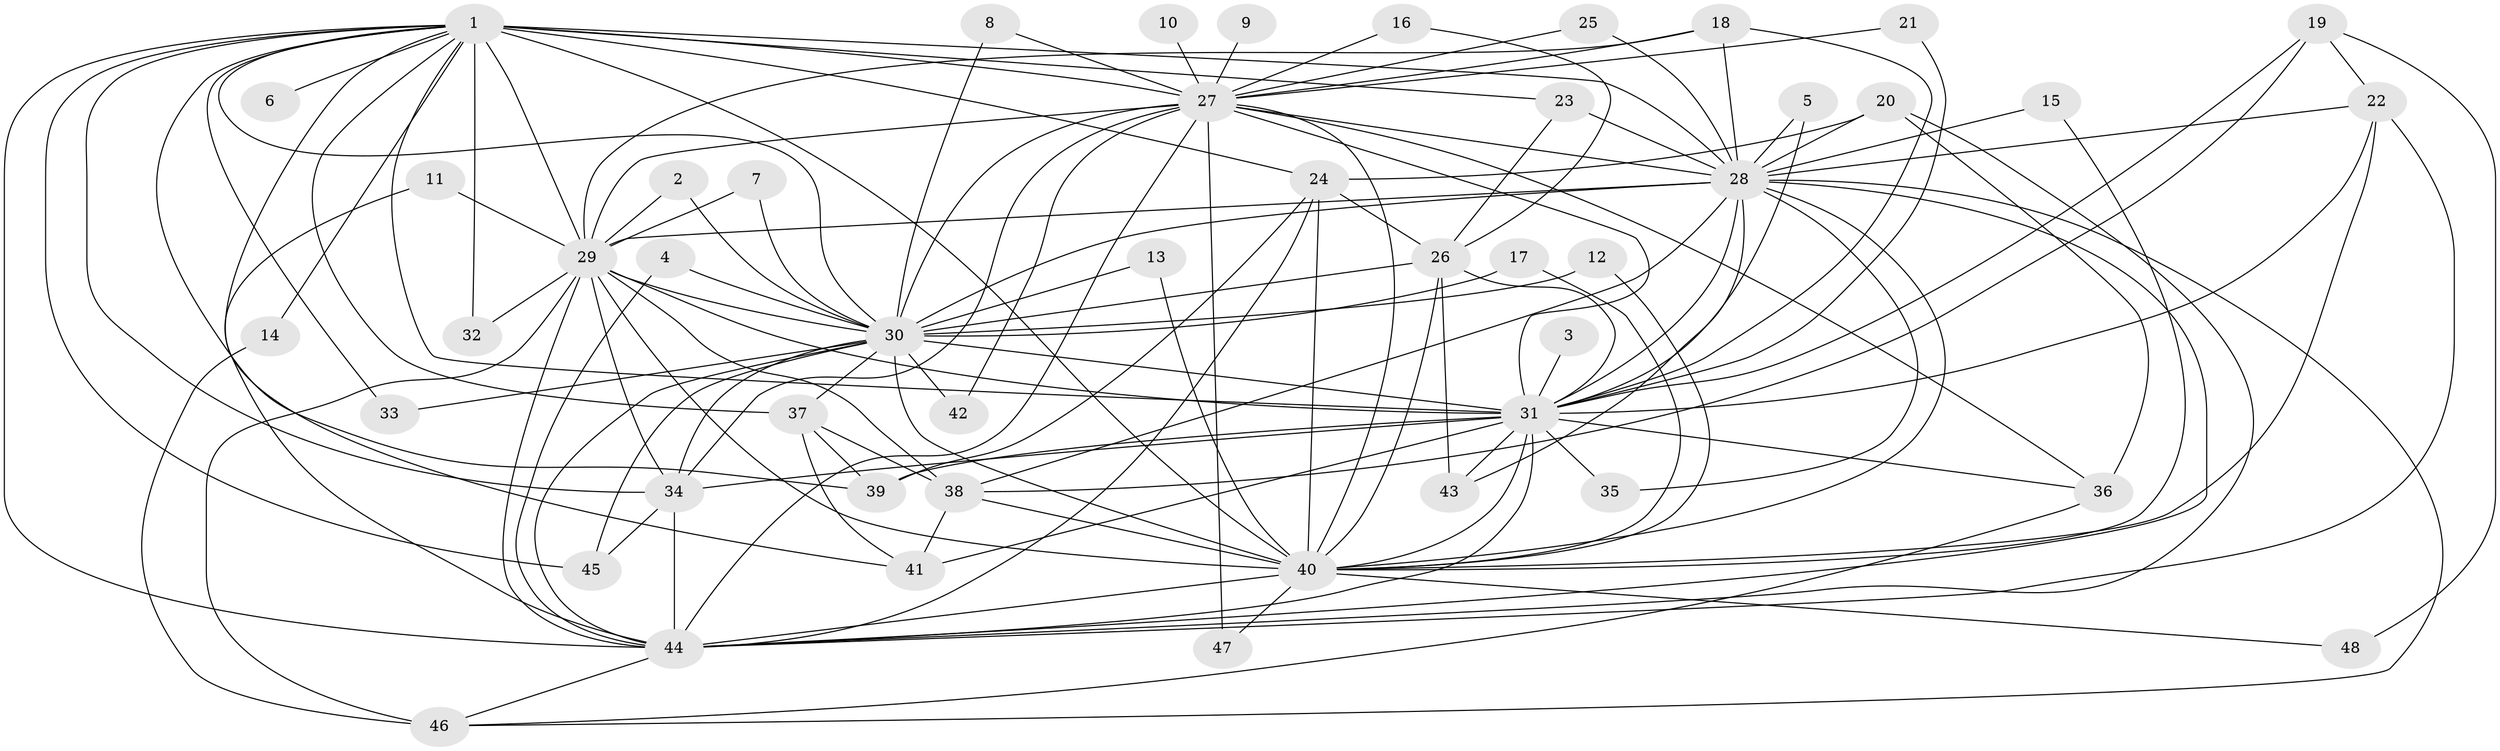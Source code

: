 // original degree distribution, {19: 0.010526315789473684, 17: 0.031578947368421054, 14: 0.010526315789473684, 25: 0.021052631578947368, 24: 0.010526315789473684, 21: 0.010526315789473684, 20: 0.010526315789473684, 3: 0.21052631578947367, 6: 0.031578947368421054, 2: 0.5368421052631579, 7: 0.010526315789473684, 5: 0.042105263157894736, 4: 0.06315789473684211}
// Generated by graph-tools (version 1.1) at 2025/25/03/09/25 03:25:46]
// undirected, 48 vertices, 129 edges
graph export_dot {
graph [start="1"]
  node [color=gray90,style=filled];
  1;
  2;
  3;
  4;
  5;
  6;
  7;
  8;
  9;
  10;
  11;
  12;
  13;
  14;
  15;
  16;
  17;
  18;
  19;
  20;
  21;
  22;
  23;
  24;
  25;
  26;
  27;
  28;
  29;
  30;
  31;
  32;
  33;
  34;
  35;
  36;
  37;
  38;
  39;
  40;
  41;
  42;
  43;
  44;
  45;
  46;
  47;
  48;
  1 -- 6 [weight=2.0];
  1 -- 14 [weight=1.0];
  1 -- 23 [weight=1.0];
  1 -- 24 [weight=1.0];
  1 -- 27 [weight=3.0];
  1 -- 28 [weight=4.0];
  1 -- 29 [weight=3.0];
  1 -- 30 [weight=2.0];
  1 -- 31 [weight=2.0];
  1 -- 32 [weight=1.0];
  1 -- 33 [weight=1.0];
  1 -- 34 [weight=1.0];
  1 -- 37 [weight=1.0];
  1 -- 39 [weight=1.0];
  1 -- 40 [weight=4.0];
  1 -- 41 [weight=2.0];
  1 -- 44 [weight=2.0];
  1 -- 45 [weight=2.0];
  2 -- 29 [weight=1.0];
  2 -- 30 [weight=1.0];
  3 -- 31 [weight=1.0];
  4 -- 30 [weight=1.0];
  4 -- 44 [weight=1.0];
  5 -- 28 [weight=1.0];
  5 -- 31 [weight=1.0];
  7 -- 29 [weight=1.0];
  7 -- 30 [weight=1.0];
  8 -- 27 [weight=1.0];
  8 -- 30 [weight=1.0];
  9 -- 27 [weight=1.0];
  10 -- 27 [weight=1.0];
  11 -- 29 [weight=1.0];
  11 -- 44 [weight=1.0];
  12 -- 30 [weight=1.0];
  12 -- 40 [weight=1.0];
  13 -- 30 [weight=2.0];
  13 -- 40 [weight=1.0];
  14 -- 46 [weight=1.0];
  15 -- 28 [weight=1.0];
  15 -- 40 [weight=1.0];
  16 -- 26 [weight=1.0];
  16 -- 27 [weight=1.0];
  17 -- 30 [weight=1.0];
  17 -- 40 [weight=1.0];
  18 -- 27 [weight=1.0];
  18 -- 28 [weight=1.0];
  18 -- 29 [weight=1.0];
  18 -- 31 [weight=1.0];
  19 -- 22 [weight=1.0];
  19 -- 31 [weight=2.0];
  19 -- 38 [weight=1.0];
  19 -- 48 [weight=1.0];
  20 -- 24 [weight=1.0];
  20 -- 28 [weight=1.0];
  20 -- 36 [weight=1.0];
  20 -- 44 [weight=1.0];
  21 -- 27 [weight=1.0];
  21 -- 31 [weight=1.0];
  22 -- 28 [weight=2.0];
  22 -- 31 [weight=1.0];
  22 -- 40 [weight=1.0];
  22 -- 44 [weight=1.0];
  23 -- 26 [weight=1.0];
  23 -- 28 [weight=1.0];
  24 -- 26 [weight=1.0];
  24 -- 39 [weight=1.0];
  24 -- 40 [weight=1.0];
  24 -- 44 [weight=1.0];
  25 -- 27 [weight=1.0];
  25 -- 28 [weight=1.0];
  26 -- 30 [weight=1.0];
  26 -- 31 [weight=1.0];
  26 -- 40 [weight=1.0];
  26 -- 43 [weight=1.0];
  27 -- 28 [weight=2.0];
  27 -- 29 [weight=2.0];
  27 -- 30 [weight=1.0];
  27 -- 31 [weight=1.0];
  27 -- 34 [weight=1.0];
  27 -- 36 [weight=1.0];
  27 -- 40 [weight=1.0];
  27 -- 42 [weight=1.0];
  27 -- 44 [weight=1.0];
  27 -- 47 [weight=1.0];
  28 -- 29 [weight=2.0];
  28 -- 30 [weight=3.0];
  28 -- 31 [weight=2.0];
  28 -- 35 [weight=1.0];
  28 -- 38 [weight=1.0];
  28 -- 40 [weight=2.0];
  28 -- 43 [weight=1.0];
  28 -- 44 [weight=2.0];
  28 -- 46 [weight=1.0];
  29 -- 30 [weight=1.0];
  29 -- 31 [weight=1.0];
  29 -- 32 [weight=1.0];
  29 -- 34 [weight=1.0];
  29 -- 38 [weight=1.0];
  29 -- 40 [weight=1.0];
  29 -- 44 [weight=1.0];
  29 -- 46 [weight=2.0];
  30 -- 31 [weight=2.0];
  30 -- 33 [weight=1.0];
  30 -- 34 [weight=1.0];
  30 -- 37 [weight=2.0];
  30 -- 40 [weight=1.0];
  30 -- 42 [weight=1.0];
  30 -- 44 [weight=1.0];
  30 -- 45 [weight=1.0];
  31 -- 34 [weight=1.0];
  31 -- 35 [weight=1.0];
  31 -- 36 [weight=1.0];
  31 -- 39 [weight=1.0];
  31 -- 40 [weight=2.0];
  31 -- 41 [weight=1.0];
  31 -- 43 [weight=2.0];
  31 -- 44 [weight=1.0];
  34 -- 44 [weight=2.0];
  34 -- 45 [weight=1.0];
  36 -- 46 [weight=1.0];
  37 -- 38 [weight=2.0];
  37 -- 39 [weight=1.0];
  37 -- 41 [weight=1.0];
  38 -- 40 [weight=1.0];
  38 -- 41 [weight=2.0];
  40 -- 44 [weight=1.0];
  40 -- 47 [weight=1.0];
  40 -- 48 [weight=1.0];
  44 -- 46 [weight=1.0];
}
